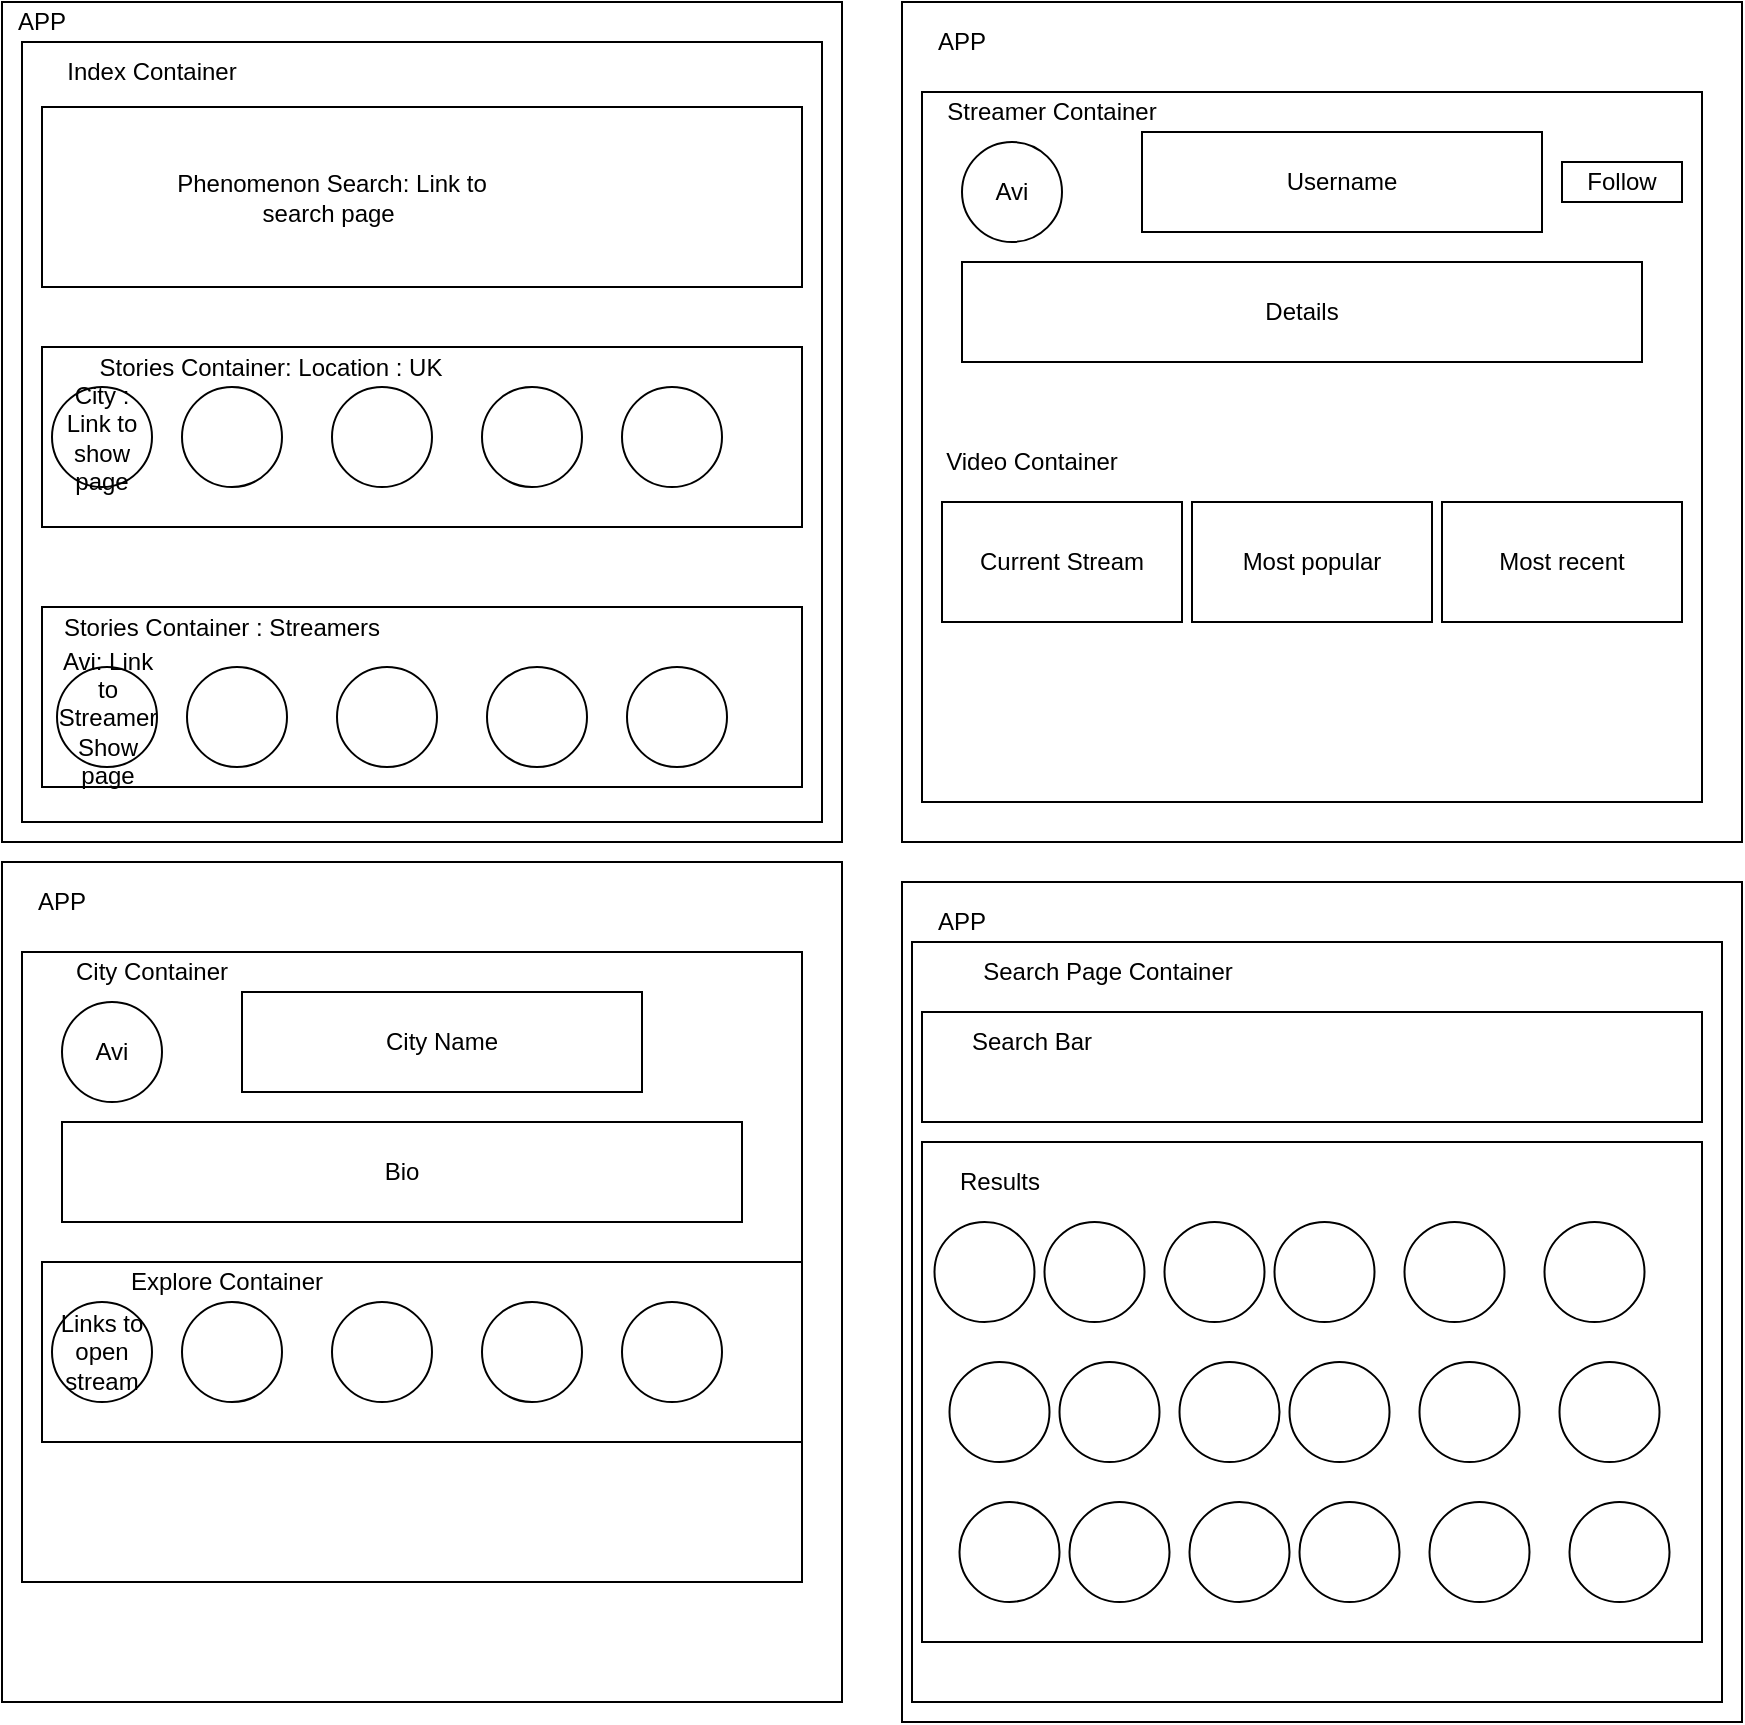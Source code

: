 <mxfile version="13.1.3">
    <diagram id="G6u2pa_VjVDDQZ0H6Lm_" name="Page-1">
        <mxGraphModel dx="1242" dy="448" grid="1" gridSize="10" guides="1" tooltips="1" connect="1" arrows="1" fold="1" page="1" pageScale="1" pageWidth="1100" pageHeight="850" math="0" shadow="0">
            <root>
                <mxCell id="0"/>
                <mxCell id="1" parent="0"/>
                <mxCell id="fZP8IcHrs8CvVbbr-H_v-1" value="" style="whiteSpace=wrap;html=1;aspect=fixed;align=left;" parent="1" vertex="1">
                    <mxGeometry x="20" y="40" width="420" height="420" as="geometry"/>
                </mxCell>
                <mxCell id="fZP8IcHrs8CvVbbr-H_v-132" value="" style="rounded=0;whiteSpace=wrap;html=1;" parent="1" vertex="1">
                    <mxGeometry x="30" y="60" width="400" height="390" as="geometry"/>
                </mxCell>
                <mxCell id="fZP8IcHrs8CvVbbr-H_v-97" value="" style="whiteSpace=wrap;html=1;aspect=fixed;align=left;" parent="1" vertex="1">
                    <mxGeometry x="470" y="480" width="420" height="420" as="geometry"/>
                </mxCell>
                <mxCell id="fZP8IcHrs8CvVbbr-H_v-130" value="" style="rounded=0;whiteSpace=wrap;html=1;" parent="1" vertex="1">
                    <mxGeometry x="475" y="510" width="405" height="380" as="geometry"/>
                </mxCell>
                <mxCell id="fZP8IcHrs8CvVbbr-H_v-47" value="" style="whiteSpace=wrap;html=1;aspect=fixed;align=left;" parent="1" vertex="1">
                    <mxGeometry x="470" y="40" width="420" height="420" as="geometry"/>
                </mxCell>
                <mxCell id="fZP8IcHrs8CvVbbr-H_v-74" value="" style="rounded=0;whiteSpace=wrap;html=1;" parent="1" vertex="1">
                    <mxGeometry x="480" y="260" width="390" height="160" as="geometry"/>
                </mxCell>
                <mxCell id="fZP8IcHrs8CvVbbr-H_v-3" value="" style="rounded=0;whiteSpace=wrap;html=1;" parent="1" vertex="1">
                    <mxGeometry x="40" y="92.5" width="380" height="90" as="geometry"/>
                </mxCell>
                <mxCell id="fZP8IcHrs8CvVbbr-H_v-2" value="APP" style="text;html=1;strokeColor=none;fillColor=none;align=center;verticalAlign=middle;whiteSpace=wrap;rounded=0;" parent="1" vertex="1">
                    <mxGeometry x="20" y="40" width="40" height="20" as="geometry"/>
                </mxCell>
                <mxCell id="fZP8IcHrs8CvVbbr-H_v-4" value="Phenomenon Search: Link to search page&amp;nbsp;" style="text;html=1;strokeColor=none;fillColor=none;align=center;verticalAlign=middle;whiteSpace=wrap;rounded=0;" parent="1" vertex="1">
                    <mxGeometry x="90" y="127.5" width="190" height="20" as="geometry"/>
                </mxCell>
                <mxCell id="fZP8IcHrs8CvVbbr-H_v-48" value="APP" style="text;html=1;strokeColor=none;fillColor=none;align=center;verticalAlign=middle;whiteSpace=wrap;rounded=0;" parent="1" vertex="1">
                    <mxGeometry x="480" y="50" width="40" height="20" as="geometry"/>
                </mxCell>
                <mxCell id="fZP8IcHrs8CvVbbr-H_v-49" value="" style="rounded=0;whiteSpace=wrap;html=1;" parent="1" vertex="1">
                    <mxGeometry x="40" y="212.5" width="380" height="90" as="geometry"/>
                </mxCell>
                <mxCell id="fZP8IcHrs8CvVbbr-H_v-50" value="" style="rounded=0;whiteSpace=wrap;html=1;" parent="1" vertex="1">
                    <mxGeometry x="40" y="342.5" width="380" height="90" as="geometry"/>
                </mxCell>
                <mxCell id="fZP8IcHrs8CvVbbr-H_v-55" value="City : Link to show page" style="ellipse;whiteSpace=wrap;html=1;aspect=fixed;" parent="1" vertex="1">
                    <mxGeometry x="45" y="232.5" width="50" height="50" as="geometry"/>
                </mxCell>
                <mxCell id="fZP8IcHrs8CvVbbr-H_v-56" value="" style="ellipse;whiteSpace=wrap;html=1;aspect=fixed;" parent="1" vertex="1">
                    <mxGeometry x="110" y="232.5" width="50" height="50" as="geometry"/>
                </mxCell>
                <mxCell id="fZP8IcHrs8CvVbbr-H_v-57" value="" style="ellipse;whiteSpace=wrap;html=1;aspect=fixed;" parent="1" vertex="1">
                    <mxGeometry x="260" y="232.5" width="50" height="50" as="geometry"/>
                </mxCell>
                <mxCell id="fZP8IcHrs8CvVbbr-H_v-58" value="" style="ellipse;whiteSpace=wrap;html=1;aspect=fixed;" parent="1" vertex="1">
                    <mxGeometry x="330" y="232.5" width="50" height="50" as="geometry"/>
                </mxCell>
                <mxCell id="fZP8IcHrs8CvVbbr-H_v-59" value="" style="ellipse;whiteSpace=wrap;html=1;aspect=fixed;" parent="1" vertex="1">
                    <mxGeometry x="185" y="232.5" width="50" height="50" as="geometry"/>
                </mxCell>
                <mxCell id="fZP8IcHrs8CvVbbr-H_v-60" value="Avi: Link to Streamer Show page" style="ellipse;whiteSpace=wrap;html=1;aspect=fixed;" parent="1" vertex="1">
                    <mxGeometry x="47.5" y="372.5" width="50" height="50" as="geometry"/>
                </mxCell>
                <mxCell id="fZP8IcHrs8CvVbbr-H_v-61" value="" style="ellipse;whiteSpace=wrap;html=1;aspect=fixed;" parent="1" vertex="1">
                    <mxGeometry x="112.5" y="372.5" width="50" height="50" as="geometry"/>
                </mxCell>
                <mxCell id="fZP8IcHrs8CvVbbr-H_v-62" value="" style="ellipse;whiteSpace=wrap;html=1;aspect=fixed;" parent="1" vertex="1">
                    <mxGeometry x="262.5" y="372.5" width="50" height="50" as="geometry"/>
                </mxCell>
                <mxCell id="fZP8IcHrs8CvVbbr-H_v-63" value="" style="ellipse;whiteSpace=wrap;html=1;aspect=fixed;" parent="1" vertex="1">
                    <mxGeometry x="332.5" y="372.5" width="50" height="50" as="geometry"/>
                </mxCell>
                <mxCell id="fZP8IcHrs8CvVbbr-H_v-64" value="" style="ellipse;whiteSpace=wrap;html=1;aspect=fixed;" parent="1" vertex="1">
                    <mxGeometry x="187.5" y="372.5" width="50" height="50" as="geometry"/>
                </mxCell>
                <mxCell id="fZP8IcHrs8CvVbbr-H_v-6" value="Stories Container: Location : UK" style="text;html=1;strokeColor=none;fillColor=none;align=center;verticalAlign=middle;whiteSpace=wrap;rounded=0;" parent="1" vertex="1">
                    <mxGeometry x="47.5" y="212.5" width="212.5" height="20" as="geometry"/>
                </mxCell>
                <mxCell id="fZP8IcHrs8CvVbbr-H_v-8" value="Stories Container : Streamers" style="text;html=1;strokeColor=none;fillColor=none;align=center;verticalAlign=middle;whiteSpace=wrap;rounded=0;" parent="1" vertex="1">
                    <mxGeometry x="40" y="342.5" width="180" height="20" as="geometry"/>
                </mxCell>
                <mxCell id="fZP8IcHrs8CvVbbr-H_v-66" value="" style="rounded=0;whiteSpace=wrap;html=1;" parent="1" vertex="1">
                    <mxGeometry x="480" y="85" width="390" height="355" as="geometry"/>
                </mxCell>
                <mxCell id="fZP8IcHrs8CvVbbr-H_v-67" value="Avi" style="ellipse;whiteSpace=wrap;html=1;aspect=fixed;" parent="1" vertex="1">
                    <mxGeometry x="500" y="110" width="50" height="50" as="geometry"/>
                </mxCell>
                <mxCell id="fZP8IcHrs8CvVbbr-H_v-68" value="Username" style="rounded=0;whiteSpace=wrap;html=1;" parent="1" vertex="1">
                    <mxGeometry x="590" y="105" width="200" height="50" as="geometry"/>
                </mxCell>
                <mxCell id="fZP8IcHrs8CvVbbr-H_v-69" value="Details" style="rounded=0;whiteSpace=wrap;html=1;" parent="1" vertex="1">
                    <mxGeometry x="500" y="170" width="340" height="50" as="geometry"/>
                </mxCell>
                <mxCell id="fZP8IcHrs8CvVbbr-H_v-70" value="Current Stream" style="rounded=0;whiteSpace=wrap;html=1;" parent="1" vertex="1">
                    <mxGeometry x="490" y="290" width="120" height="60" as="geometry"/>
                </mxCell>
                <mxCell id="fZP8IcHrs8CvVbbr-H_v-71" value="Most popular" style="rounded=0;whiteSpace=wrap;html=1;" parent="1" vertex="1">
                    <mxGeometry x="615" y="290" width="120" height="60" as="geometry"/>
                </mxCell>
                <mxCell id="fZP8IcHrs8CvVbbr-H_v-72" value="Most recent" style="rounded=0;whiteSpace=wrap;html=1;" parent="1" vertex="1">
                    <mxGeometry x="740" y="290" width="120" height="60" as="geometry"/>
                </mxCell>
                <mxCell id="fZP8IcHrs8CvVbbr-H_v-76" value="Video Container" style="text;html=1;strokeColor=none;fillColor=none;align=center;verticalAlign=middle;whiteSpace=wrap;rounded=0;" parent="1" vertex="1">
                    <mxGeometry x="480" y="260" width="110" height="20" as="geometry"/>
                </mxCell>
                <mxCell id="fZP8IcHrs8CvVbbr-H_v-77" value="Streamer Container" style="text;html=1;strokeColor=none;fillColor=none;align=center;verticalAlign=middle;whiteSpace=wrap;rounded=0;" parent="1" vertex="1">
                    <mxGeometry x="480" y="85" width="130" height="20" as="geometry"/>
                </mxCell>
                <mxCell id="fZP8IcHrs8CvVbbr-H_v-78" value="" style="whiteSpace=wrap;html=1;aspect=fixed;align=left;" parent="1" vertex="1">
                    <mxGeometry x="20" y="470" width="420" height="420" as="geometry"/>
                </mxCell>
                <mxCell id="fZP8IcHrs8CvVbbr-H_v-80" value="APP" style="text;html=1;strokeColor=none;fillColor=none;align=center;verticalAlign=middle;whiteSpace=wrap;rounded=0;" parent="1" vertex="1">
                    <mxGeometry x="30" y="480" width="40" height="20" as="geometry"/>
                </mxCell>
                <mxCell id="fZP8IcHrs8CvVbbr-H_v-81" value="" style="rounded=0;whiteSpace=wrap;html=1;" parent="1" vertex="1">
                    <mxGeometry x="30" y="515" width="390" height="315" as="geometry"/>
                </mxCell>
                <mxCell id="fZP8IcHrs8CvVbbr-H_v-82" value="Avi" style="ellipse;whiteSpace=wrap;html=1;aspect=fixed;" parent="1" vertex="1">
                    <mxGeometry x="50" y="540" width="50" height="50" as="geometry"/>
                </mxCell>
                <mxCell id="fZP8IcHrs8CvVbbr-H_v-83" value="City Name" style="rounded=0;whiteSpace=wrap;html=1;" parent="1" vertex="1">
                    <mxGeometry x="140" y="535" width="200" height="50" as="geometry"/>
                </mxCell>
                <mxCell id="fZP8IcHrs8CvVbbr-H_v-84" value="Bio" style="rounded=0;whiteSpace=wrap;html=1;" parent="1" vertex="1">
                    <mxGeometry x="50" y="600" width="340" height="50" as="geometry"/>
                </mxCell>
                <mxCell id="fZP8IcHrs8CvVbbr-H_v-89" value="City Container" style="text;html=1;strokeColor=none;fillColor=none;align=center;verticalAlign=middle;whiteSpace=wrap;rounded=0;" parent="1" vertex="1">
                    <mxGeometry x="30" y="515" width="130" height="20" as="geometry"/>
                </mxCell>
                <mxCell id="fZP8IcHrs8CvVbbr-H_v-90" value="" style="rounded=0;whiteSpace=wrap;html=1;" parent="1" vertex="1">
                    <mxGeometry x="40" y="670" width="380" height="90" as="geometry"/>
                </mxCell>
                <mxCell id="fZP8IcHrs8CvVbbr-H_v-91" value="Links to open stream" style="ellipse;whiteSpace=wrap;html=1;aspect=fixed;" parent="1" vertex="1">
                    <mxGeometry x="45" y="690" width="50" height="50" as="geometry"/>
                </mxCell>
                <mxCell id="fZP8IcHrs8CvVbbr-H_v-92" value="" style="ellipse;whiteSpace=wrap;html=1;aspect=fixed;" parent="1" vertex="1">
                    <mxGeometry x="110" y="690" width="50" height="50" as="geometry"/>
                </mxCell>
                <mxCell id="fZP8IcHrs8CvVbbr-H_v-93" value="" style="ellipse;whiteSpace=wrap;html=1;aspect=fixed;" parent="1" vertex="1">
                    <mxGeometry x="260" y="690" width="50" height="50" as="geometry"/>
                </mxCell>
                <mxCell id="fZP8IcHrs8CvVbbr-H_v-94" value="" style="ellipse;whiteSpace=wrap;html=1;aspect=fixed;" parent="1" vertex="1">
                    <mxGeometry x="330" y="690" width="50" height="50" as="geometry"/>
                </mxCell>
                <mxCell id="fZP8IcHrs8CvVbbr-H_v-95" value="" style="ellipse;whiteSpace=wrap;html=1;aspect=fixed;" parent="1" vertex="1">
                    <mxGeometry x="185" y="690" width="50" height="50" as="geometry"/>
                </mxCell>
                <mxCell id="fZP8IcHrs8CvVbbr-H_v-96" value="Explore Container" style="text;html=1;strokeColor=none;fillColor=none;align=center;verticalAlign=middle;whiteSpace=wrap;rounded=0;" parent="1" vertex="1">
                    <mxGeometry x="47.5" y="670" width="169" height="20" as="geometry"/>
                </mxCell>
                <mxCell id="fZP8IcHrs8CvVbbr-H_v-98" value="" style="rounded=0;whiteSpace=wrap;html=1;" parent="1" vertex="1">
                    <mxGeometry x="480" y="610" width="390" height="250" as="geometry"/>
                </mxCell>
                <mxCell id="fZP8IcHrs8CvVbbr-H_v-99" value="APP" style="text;html=1;strokeColor=none;fillColor=none;align=center;verticalAlign=middle;whiteSpace=wrap;rounded=0;" parent="1" vertex="1">
                    <mxGeometry x="480" y="490" width="40" height="20" as="geometry"/>
                </mxCell>
                <mxCell id="fZP8IcHrs8CvVbbr-H_v-100" value="" style="rounded=0;whiteSpace=wrap;html=1;" parent="1" vertex="1">
                    <mxGeometry x="480" y="545" width="390" height="55" as="geometry"/>
                </mxCell>
                <mxCell id="fZP8IcHrs8CvVbbr-H_v-107" value="Results" style="text;html=1;strokeColor=none;fillColor=none;align=center;verticalAlign=middle;whiteSpace=wrap;rounded=0;" parent="1" vertex="1">
                    <mxGeometry x="463.75" y="620" width="110" height="20" as="geometry"/>
                </mxCell>
                <mxCell id="fZP8IcHrs8CvVbbr-H_v-108" value="Search Bar" style="text;html=1;strokeColor=none;fillColor=none;align=center;verticalAlign=middle;whiteSpace=wrap;rounded=0;" parent="1" vertex="1">
                    <mxGeometry x="470" y="550" width="130" height="20" as="geometry"/>
                </mxCell>
                <mxCell id="fZP8IcHrs8CvVbbr-H_v-109" value="" style="ellipse;whiteSpace=wrap;html=1;aspect=fixed;" parent="1" vertex="1">
                    <mxGeometry x="486.25" y="650" width="50" height="50" as="geometry"/>
                </mxCell>
                <mxCell id="fZP8IcHrs8CvVbbr-H_v-111" value="" style="ellipse;whiteSpace=wrap;html=1;aspect=fixed;" parent="1" vertex="1">
                    <mxGeometry x="541.25" y="650" width="50" height="50" as="geometry"/>
                </mxCell>
                <mxCell id="fZP8IcHrs8CvVbbr-H_v-112" value="" style="ellipse;whiteSpace=wrap;html=1;aspect=fixed;" parent="1" vertex="1">
                    <mxGeometry x="601.25" y="650" width="50" height="50" as="geometry"/>
                </mxCell>
                <mxCell id="fZP8IcHrs8CvVbbr-H_v-113" value="" style="ellipse;whiteSpace=wrap;html=1;aspect=fixed;" parent="1" vertex="1">
                    <mxGeometry x="656.25" y="650" width="50" height="50" as="geometry"/>
                </mxCell>
                <mxCell id="fZP8IcHrs8CvVbbr-H_v-114" value="" style="ellipse;whiteSpace=wrap;html=1;aspect=fixed;" parent="1" vertex="1">
                    <mxGeometry x="721.25" y="650" width="50" height="50" as="geometry"/>
                </mxCell>
                <mxCell id="fZP8IcHrs8CvVbbr-H_v-115" value="" style="ellipse;whiteSpace=wrap;html=1;aspect=fixed;" parent="1" vertex="1">
                    <mxGeometry x="791.25" y="650" width="50" height="50" as="geometry"/>
                </mxCell>
                <mxCell id="fZP8IcHrs8CvVbbr-H_v-116" value="" style="ellipse;whiteSpace=wrap;html=1;aspect=fixed;" parent="1" vertex="1">
                    <mxGeometry x="493.75" y="720" width="50" height="50" as="geometry"/>
                </mxCell>
                <mxCell id="fZP8IcHrs8CvVbbr-H_v-117" value="" style="ellipse;whiteSpace=wrap;html=1;aspect=fixed;" parent="1" vertex="1">
                    <mxGeometry x="548.75" y="720" width="50" height="50" as="geometry"/>
                </mxCell>
                <mxCell id="fZP8IcHrs8CvVbbr-H_v-118" value="" style="ellipse;whiteSpace=wrap;html=1;aspect=fixed;" parent="1" vertex="1">
                    <mxGeometry x="608.75" y="720" width="50" height="50" as="geometry"/>
                </mxCell>
                <mxCell id="fZP8IcHrs8CvVbbr-H_v-119" value="" style="ellipse;whiteSpace=wrap;html=1;aspect=fixed;" parent="1" vertex="1">
                    <mxGeometry x="663.75" y="720" width="50" height="50" as="geometry"/>
                </mxCell>
                <mxCell id="fZP8IcHrs8CvVbbr-H_v-120" value="" style="ellipse;whiteSpace=wrap;html=1;aspect=fixed;" parent="1" vertex="1">
                    <mxGeometry x="728.75" y="720" width="50" height="50" as="geometry"/>
                </mxCell>
                <mxCell id="fZP8IcHrs8CvVbbr-H_v-121" value="" style="ellipse;whiteSpace=wrap;html=1;aspect=fixed;" parent="1" vertex="1">
                    <mxGeometry x="798.75" y="720" width="50" height="50" as="geometry"/>
                </mxCell>
                <mxCell id="fZP8IcHrs8CvVbbr-H_v-122" value="" style="ellipse;whiteSpace=wrap;html=1;aspect=fixed;" parent="1" vertex="1">
                    <mxGeometry x="498.75" y="790" width="50" height="50" as="geometry"/>
                </mxCell>
                <mxCell id="fZP8IcHrs8CvVbbr-H_v-123" value="" style="ellipse;whiteSpace=wrap;html=1;aspect=fixed;" parent="1" vertex="1">
                    <mxGeometry x="553.75" y="790" width="50" height="50" as="geometry"/>
                </mxCell>
                <mxCell id="fZP8IcHrs8CvVbbr-H_v-124" value="" style="ellipse;whiteSpace=wrap;html=1;aspect=fixed;" parent="1" vertex="1">
                    <mxGeometry x="613.75" y="790" width="50" height="50" as="geometry"/>
                </mxCell>
                <mxCell id="fZP8IcHrs8CvVbbr-H_v-125" value="" style="ellipse;whiteSpace=wrap;html=1;aspect=fixed;" parent="1" vertex="1">
                    <mxGeometry x="668.75" y="790" width="50" height="50" as="geometry"/>
                </mxCell>
                <mxCell id="fZP8IcHrs8CvVbbr-H_v-126" value="" style="ellipse;whiteSpace=wrap;html=1;aspect=fixed;" parent="1" vertex="1">
                    <mxGeometry x="733.75" y="790" width="50" height="50" as="geometry"/>
                </mxCell>
                <mxCell id="fZP8IcHrs8CvVbbr-H_v-127" value="" style="ellipse;whiteSpace=wrap;html=1;aspect=fixed;" parent="1" vertex="1">
                    <mxGeometry x="803.75" y="790" width="50" height="50" as="geometry"/>
                </mxCell>
                <mxCell id="fZP8IcHrs8CvVbbr-H_v-129" value="Follow" style="rounded=0;whiteSpace=wrap;html=1;" parent="1" vertex="1">
                    <mxGeometry x="800" y="120" width="60" height="20" as="geometry"/>
                </mxCell>
                <mxCell id="fZP8IcHrs8CvVbbr-H_v-131" value="Search Page Container" style="text;html=1;strokeColor=none;fillColor=none;align=center;verticalAlign=middle;whiteSpace=wrap;rounded=0;" parent="1" vertex="1">
                    <mxGeometry x="486.25" y="515" width="173.75" height="20" as="geometry"/>
                </mxCell>
                <mxCell id="fZP8IcHrs8CvVbbr-H_v-133" value="Index Container" style="text;html=1;strokeColor=none;fillColor=none;align=center;verticalAlign=middle;whiteSpace=wrap;rounded=0;" parent="1" vertex="1">
                    <mxGeometry x="40" y="65" width="110" height="20" as="geometry"/>
                </mxCell>
            </root>
        </mxGraphModel>
    </diagram>
</mxfile>
